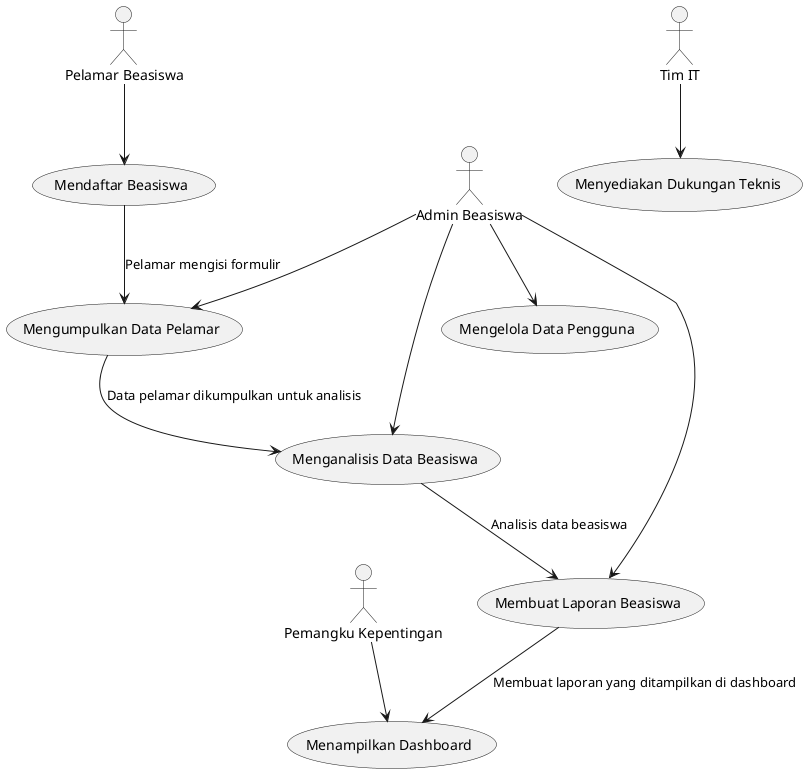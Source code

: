 @startuml mahasiswa

actor "Admin Beasiswa" as Admin
actor "Pelamar Beasiswa" as Pelamar
actor "Pemangku Kepentingan" as Stakeholder
actor "Tim IT" as IT

usecase "Mendaftar Beasiswa" as UC1
usecase "Mengumpulkan Data Pelamar" as UC2
usecase "Menganalisis Data Beasiswa" as UC3
usecase "Membuat Laporan Beasiswa" as UC4
usecase "Menampilkan Dashboard" as UC5
usecase "Mengelola Data Pengguna" as UC6
usecase "Menyediakan Dukungan Teknis" as UC7

Admin --> UC2
Admin --> UC3
Admin --> UC4
Admin --> UC6
Stakeholder --> UC5
Pelamar --> UC1
IT --> UC7

UC1 --> UC2 : "Pelamar mengisi formulir"
UC2 --> UC3 : "Data pelamar dikumpulkan untuk analisis"
UC3 --> UC4 : "Analisis data beasiswa"
UC4 --> UC5 : "Membuat laporan yang ditampilkan di dashboard"

@enduml
